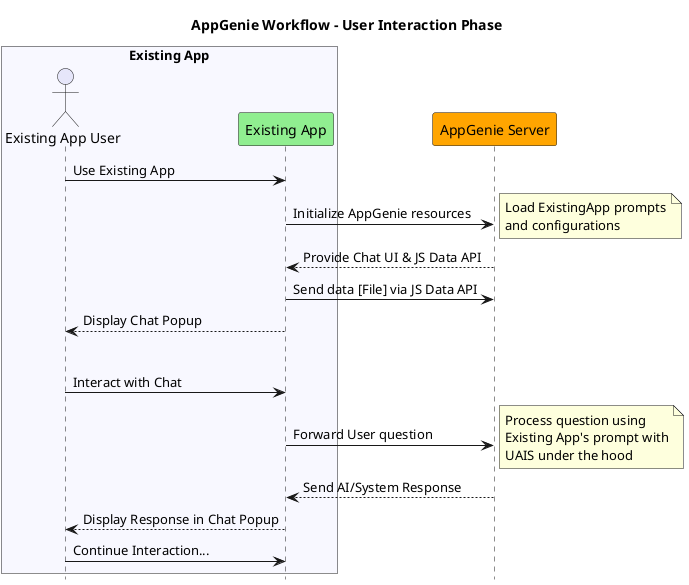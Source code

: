 @startuml
Title: AppGenie Workflow - User Interaction Phase

' global config
hide footbox

' Entity Declaration :: START
box "Existing App" #GhostWhite
actor "Existing App User" as User #Lavender
participant "Existing App" as ExistingApp #LightGreen
end box
participant "AppGenie Server" as AppGenie #Orange
' Entity Declaration :: END


' Main Diagram :: START
User -> ExistingApp: Use Existing App

ExistingApp -> AppGenie: Initialize AppGenie resources
note right
Load ExistingApp prompts
and configurations
end note

AppGenie --> ExistingApp: Provide Chat UI & JS Data API

ExistingApp -> AppGenie: Send data [File] via JS Data API

ExistingApp --> User: Display Chat Popup

||30||

User -> ExistingApp: Interact with Chat

ExistingApp -> AppGenie: Forward User question
note right
Process question using
Existing App's prompt with
UAIS under the hood
end note

AppGenie --> ExistingApp: Send AI/System Response

ExistingApp --> User: Display Response in Chat Popup

User -> ExistingApp: Continue Interaction...
' Main Diagram :: END

@enduml
